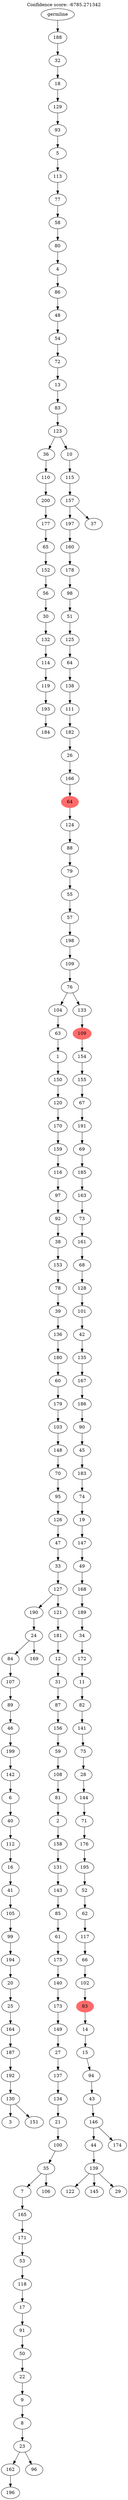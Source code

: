 digraph g {
	"202" -> "203";
	"203" [label="184"];
	"201" -> "202";
	"202" [label="193"];
	"200" -> "201";
	"201" [label="119"];
	"199" -> "200";
	"200" [label="114"];
	"198" -> "199";
	"199" [label="132"];
	"197" -> "198";
	"198" [label="30"];
	"196" -> "197";
	"197" [label="56"];
	"195" -> "196";
	"196" [label="152"];
	"194" -> "195";
	"195" [label="65"];
	"193" -> "194";
	"194" [label="177"];
	"192" -> "193";
	"193" [label="200"];
	"191" -> "192";
	"192" [label="110"];
	"186" -> "187";
	"187" [label="3"];
	"186" -> "188";
	"188" [label="151"];
	"185" -> "186";
	"186" [label="130"];
	"184" -> "185";
	"185" [label="192"];
	"183" -> "184";
	"184" [label="187"];
	"182" -> "183";
	"183" [label="164"];
	"181" -> "182";
	"182" [label="25"];
	"180" -> "181";
	"181" [label="20"];
	"179" -> "180";
	"180" [label="194"];
	"178" -> "179";
	"179" [label="99"];
	"177" -> "178";
	"178" [label="105"];
	"176" -> "177";
	"177" [label="41"];
	"175" -> "176";
	"176" [label="16"];
	"174" -> "175";
	"175" [label="112"];
	"173" -> "174";
	"174" [label="40"];
	"172" -> "173";
	"173" [label="6"];
	"171" -> "172";
	"172" [label="142"];
	"170" -> "171";
	"171" [label="199"];
	"169" -> "170";
	"170" [label="46"];
	"168" -> "169";
	"169" [label="89"];
	"167" -> "168";
	"168" [label="107"];
	"166" -> "167";
	"167" [label="84"];
	"166" -> "189";
	"189" [label="169"];
	"165" -> "166";
	"166" [label="24"];
	"161" -> "162";
	"162" [label="196"];
	"160" -> "161";
	"161" [label="162"];
	"160" -> "163";
	"163" [label="96"];
	"159" -> "160";
	"160" [label="23"];
	"158" -> "159";
	"159" [label="8"];
	"157" -> "158";
	"158" [label="9"];
	"156" -> "157";
	"157" [label="22"];
	"155" -> "156";
	"156" [label="50"];
	"154" -> "155";
	"155" [label="91"];
	"153" -> "154";
	"154" [label="17"];
	"152" -> "153";
	"153" [label="118"];
	"151" -> "152";
	"152" [label="53"];
	"150" -> "151";
	"151" [label="171"];
	"149" -> "150";
	"150" [label="165"];
	"148" -> "149";
	"149" [label="7"];
	"148" -> "164";
	"164" [label="106"];
	"147" -> "148";
	"148" [label="35"];
	"146" -> "147";
	"147" [label="100"];
	"145" -> "146";
	"146" [label="21"];
	"144" -> "145";
	"145" [label="134"];
	"143" -> "144";
	"144" [label="137"];
	"142" -> "143";
	"143" [label="27"];
	"141" -> "142";
	"142" [label="149"];
	"140" -> "141";
	"141" [label="173"];
	"139" -> "140";
	"140" [label="140"];
	"138" -> "139";
	"139" [label="175"];
	"137" -> "138";
	"138" [label="61"];
	"136" -> "137";
	"137" [label="85"];
	"135" -> "136";
	"136" [label="143"];
	"134" -> "135";
	"135" [label="131"];
	"133" -> "134";
	"134" [label="158"];
	"132" -> "133";
	"133" [label="2"];
	"131" -> "132";
	"132" [label="81"];
	"130" -> "131";
	"131" [label="108"];
	"129" -> "130";
	"130" [label="59"];
	"128" -> "129";
	"129" [label="156"];
	"127" -> "128";
	"128" [label="87"];
	"126" -> "127";
	"127" [label="31"];
	"125" -> "126";
	"126" [label="12"];
	"124" -> "125";
	"125" [label="181"];
	"123" -> "124";
	"124" [label="121"];
	"123" -> "165";
	"165" [label="190"];
	"122" -> "123";
	"123" [label="127"];
	"121" -> "122";
	"122" [label="33"];
	"120" -> "121";
	"121" [label="47"];
	"119" -> "120";
	"120" [label="126"];
	"118" -> "119";
	"119" [label="95"];
	"117" -> "118";
	"118" [label="70"];
	"116" -> "117";
	"117" [label="148"];
	"115" -> "116";
	"116" [label="103"];
	"114" -> "115";
	"115" [label="179"];
	"113" -> "114";
	"114" [label="60"];
	"112" -> "113";
	"113" [label="180"];
	"111" -> "112";
	"112" [label="136"];
	"110" -> "111";
	"111" [label="39"];
	"109" -> "110";
	"110" [label="78"];
	"108" -> "109";
	"109" [label="153"];
	"107" -> "108";
	"108" [label="38"];
	"106" -> "107";
	"107" [label="92"];
	"105" -> "106";
	"106" [label="97"];
	"104" -> "105";
	"105" [label="116"];
	"103" -> "104";
	"104" [label="159"];
	"102" -> "103";
	"103" [label="170"];
	"101" -> "102";
	"102" [label="120"];
	"100" -> "101";
	"101" [label="150"];
	"99" -> "100";
	"100" [label="1"];
	"98" -> "99";
	"99" [label="63"];
	"93" -> "94";
	"94" [label="122"];
	"93" -> "95";
	"95" [label="145"];
	"93" -> "96";
	"96" [label="29"];
	"92" -> "93";
	"93" [label="139"];
	"91" -> "92";
	"92" [label="44"];
	"91" -> "97";
	"97" [label="174"];
	"90" -> "91";
	"91" [label="146"];
	"89" -> "90";
	"90" [label="43"];
	"88" -> "89";
	"89" [label="94"];
	"87" -> "88";
	"88" [label="15"];
	"86" -> "87";
	"87" [label="14"];
	"85" -> "86";
	"86" [color=indianred1, style=filled, label="83"];
	"84" -> "85";
	"85" [label="102"];
	"83" -> "84";
	"84" [label="66"];
	"82" -> "83";
	"83" [label="117"];
	"81" -> "82";
	"82" [label="62"];
	"80" -> "81";
	"81" [label="52"];
	"79" -> "80";
	"80" [label="195"];
	"78" -> "79";
	"79" [label="176"];
	"77" -> "78";
	"78" [label="71"];
	"76" -> "77";
	"77" [label="144"];
	"75" -> "76";
	"76" [label="28"];
	"74" -> "75";
	"75" [label="75"];
	"73" -> "74";
	"74" [label="141"];
	"72" -> "73";
	"73" [label="82"];
	"71" -> "72";
	"72" [label="11"];
	"70" -> "71";
	"71" [label="172"];
	"69" -> "70";
	"70" [label="34"];
	"68" -> "69";
	"69" [label="189"];
	"67" -> "68";
	"68" [label="168"];
	"66" -> "67";
	"67" [label="49"];
	"65" -> "66";
	"66" [label="147"];
	"64" -> "65";
	"65" [label="19"];
	"63" -> "64";
	"64" [label="74"];
	"62" -> "63";
	"63" [label="183"];
	"61" -> "62";
	"62" [label="45"];
	"60" -> "61";
	"61" [label="90"];
	"59" -> "60";
	"60" [label="186"];
	"58" -> "59";
	"59" [label="167"];
	"57" -> "58";
	"58" [label="135"];
	"56" -> "57";
	"57" [label="42"];
	"55" -> "56";
	"56" [label="101"];
	"54" -> "55";
	"55" [label="128"];
	"53" -> "54";
	"54" [label="68"];
	"52" -> "53";
	"53" [label="161"];
	"51" -> "52";
	"52" [label="73"];
	"50" -> "51";
	"51" [label="163"];
	"49" -> "50";
	"50" [label="185"];
	"48" -> "49";
	"49" [label="69"];
	"47" -> "48";
	"48" [label="191"];
	"46" -> "47";
	"47" [label="67"];
	"45" -> "46";
	"46" [label="155"];
	"44" -> "45";
	"45" [label="154"];
	"43" -> "44";
	"44" [color=indianred1, style=filled, label="109"];
	"42" -> "43";
	"43" [label="133"];
	"42" -> "98";
	"98" [label="104"];
	"41" -> "42";
	"42" [label="76"];
	"40" -> "41";
	"41" [label="109"];
	"39" -> "40";
	"40" [label="198"];
	"38" -> "39";
	"39" [label="57"];
	"37" -> "38";
	"38" [label="55"];
	"36" -> "37";
	"37" [label="79"];
	"35" -> "36";
	"36" [label="88"];
	"34" -> "35";
	"35" [label="124"];
	"33" -> "34";
	"34" [color=indianred1, style=filled, label="64"];
	"32" -> "33";
	"33" [label="166"];
	"31" -> "32";
	"32" [label="26"];
	"30" -> "31";
	"31" [label="182"];
	"29" -> "30";
	"30" [label="111"];
	"28" -> "29";
	"29" [label="138"];
	"27" -> "28";
	"28" [label="64"];
	"26" -> "27";
	"27" [label="125"];
	"25" -> "26";
	"26" [label="51"];
	"24" -> "25";
	"25" [label="98"];
	"23" -> "24";
	"24" [label="178"];
	"22" -> "23";
	"23" [label="160"];
	"21" -> "22";
	"22" [label="197"];
	"21" -> "190";
	"190" [label="37"];
	"20" -> "21";
	"21" [label="157"];
	"19" -> "20";
	"20" [label="115"];
	"18" -> "19";
	"19" [label="10"];
	"18" -> "191";
	"191" [label="36"];
	"17" -> "18";
	"18" [label="123"];
	"16" -> "17";
	"17" [label="83"];
	"15" -> "16";
	"16" [label="13"];
	"14" -> "15";
	"15" [label="72"];
	"13" -> "14";
	"14" [label="54"];
	"12" -> "13";
	"13" [label="48"];
	"11" -> "12";
	"12" [label="86"];
	"10" -> "11";
	"11" [label="4"];
	"9" -> "10";
	"10" [label="80"];
	"8" -> "9";
	"9" [label="58"];
	"7" -> "8";
	"8" [label="77"];
	"6" -> "7";
	"7" [label="113"];
	"5" -> "6";
	"6" [label="5"];
	"4" -> "5";
	"5" [label="93"];
	"3" -> "4";
	"4" [label="129"];
	"2" -> "3";
	"3" [label="18"];
	"1" -> "2";
	"2" [label="32"];
	"0" -> "1";
	"1" [label="188"];
	"0" [label="germline"];
	labelloc="t";
	label="Confidence score: -6785.271342";
}

